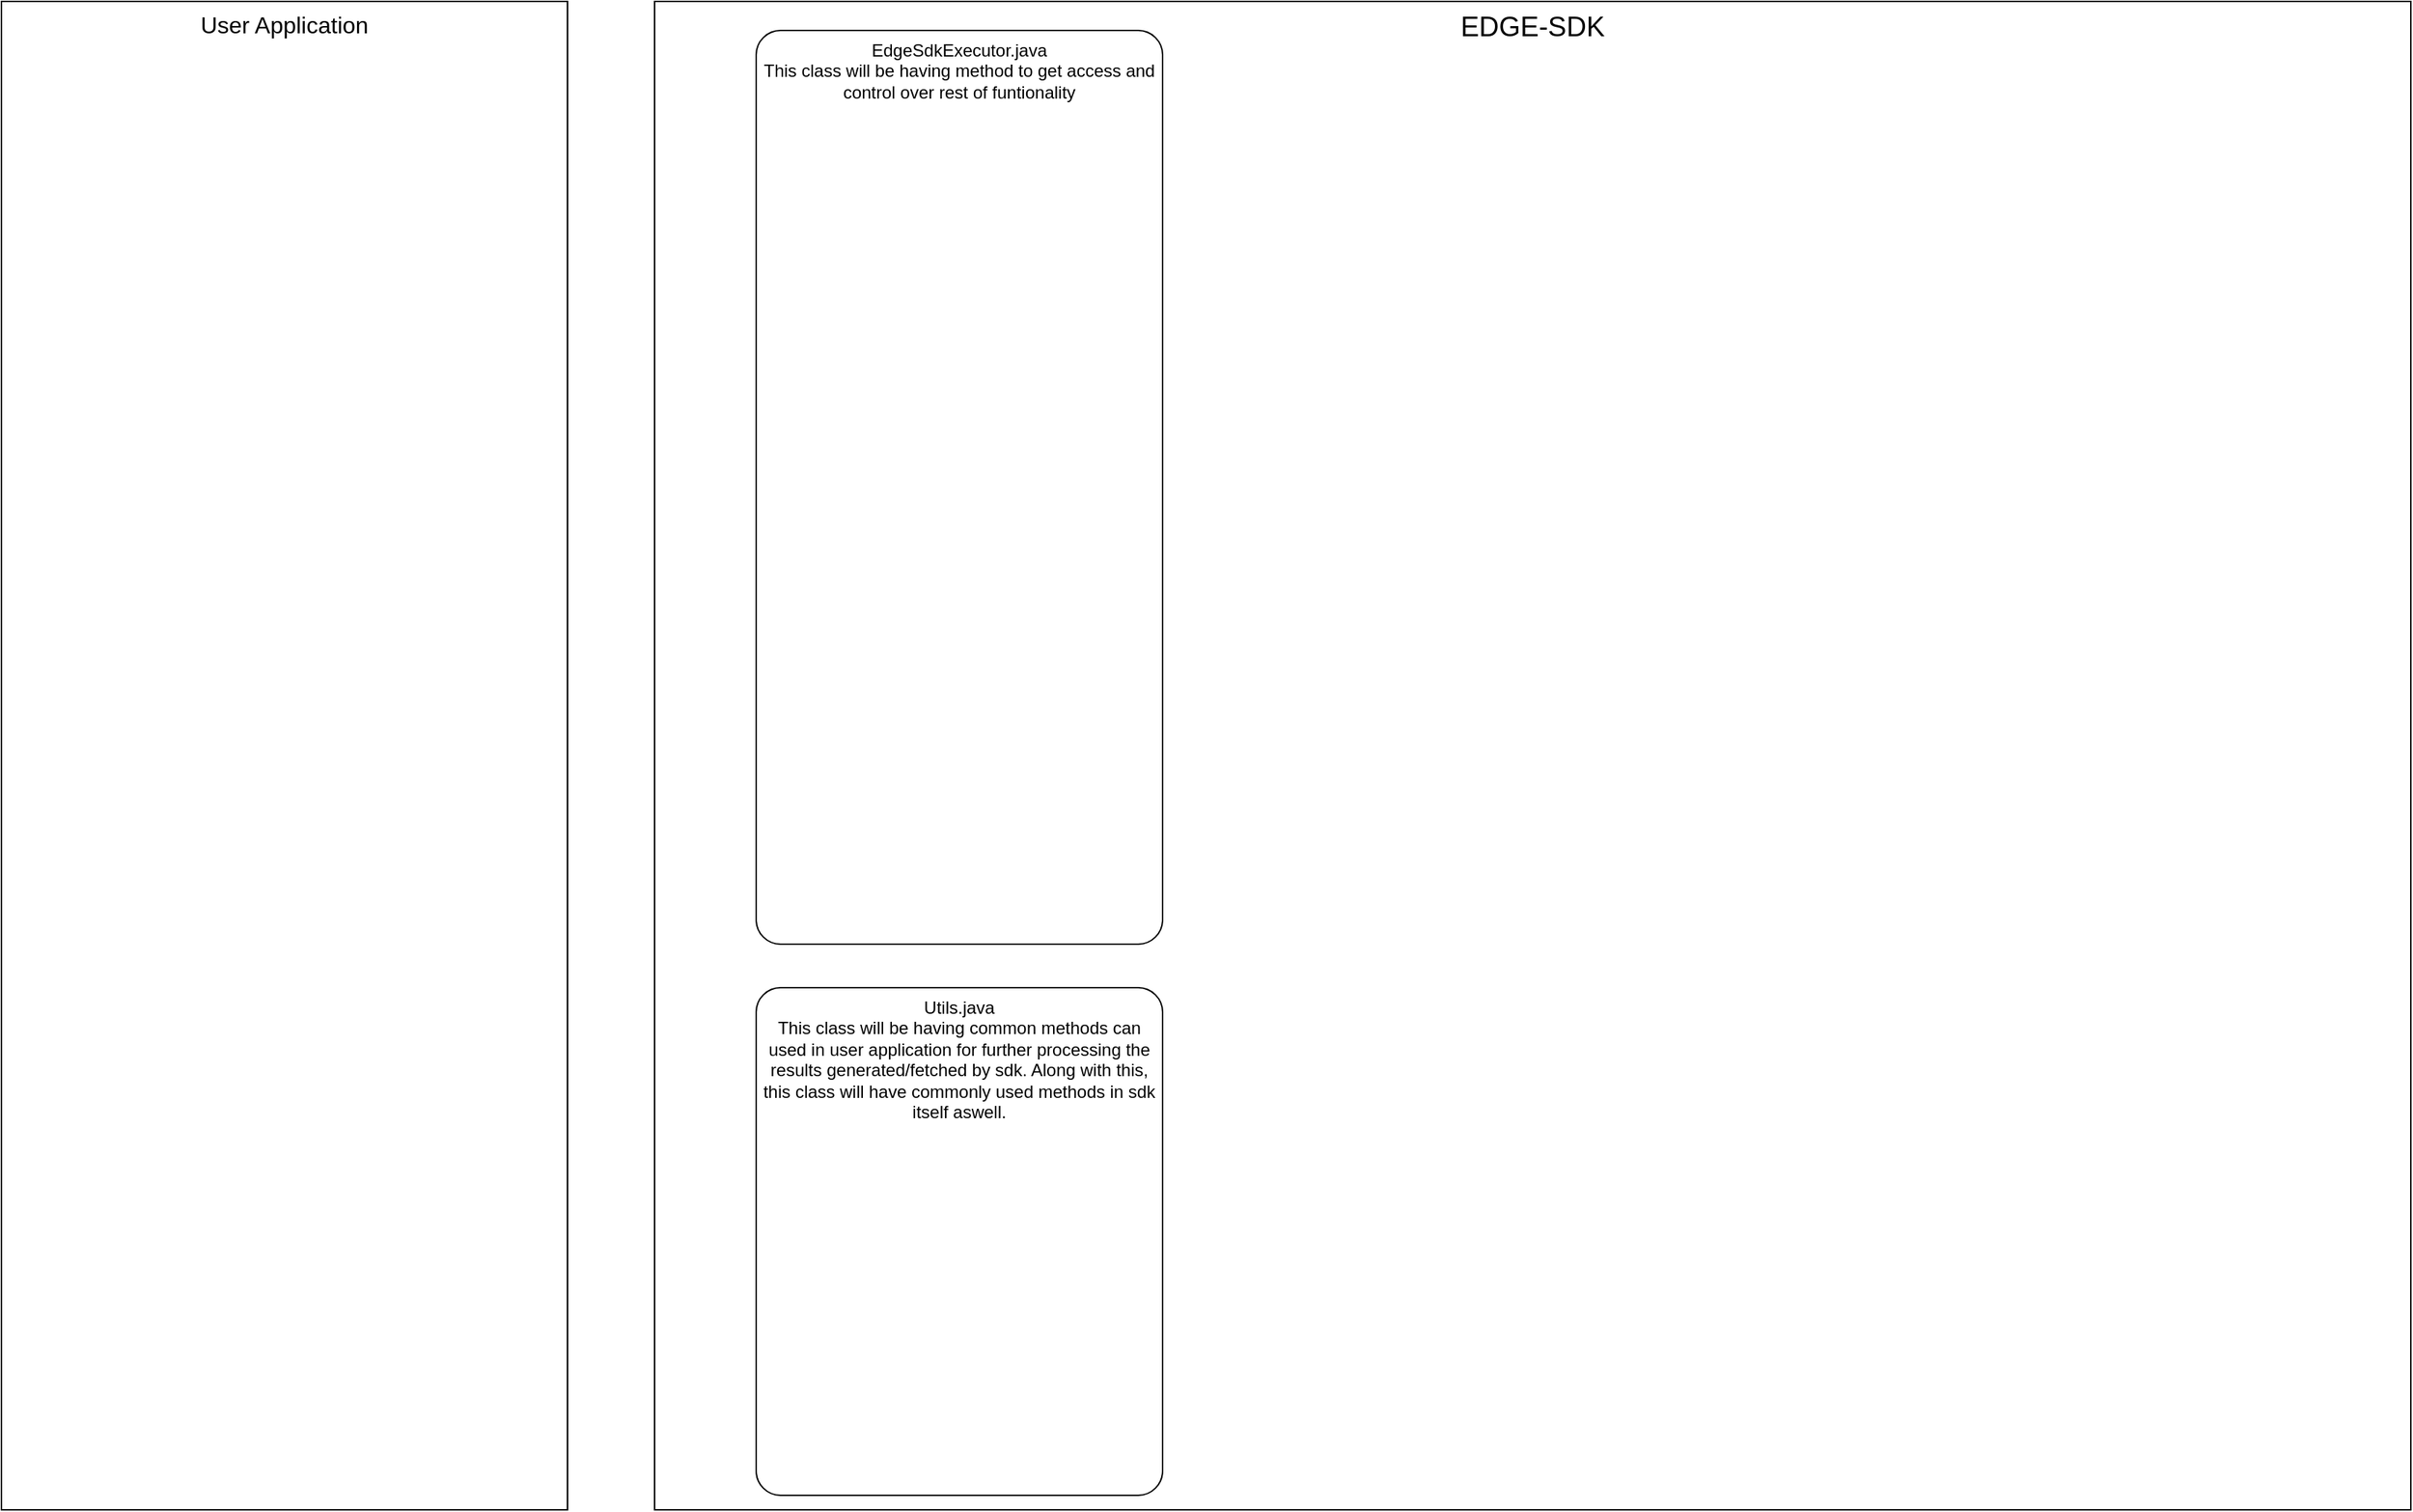 <mxfile version="20.8.17" type="github">
  <diagram name="Version 1" id="uJ5T49X4l4e8T_G_bcFu">
    <mxGraphModel dx="2220" dy="1164" grid="1" gridSize="10" guides="1" tooltips="1" connect="1" arrows="1" fold="1" page="1" pageScale="1" pageWidth="850" pageHeight="1100" math="0" shadow="0">
      <root>
        <mxCell id="0" />
        <mxCell id="1" parent="0" />
        <mxCell id="RxoBQDrdCHjQokq0wDvw-3" value="&lt;font style=&quot;font-size: 19px;&quot;&gt;EDGE-SDK&lt;/font&gt;" style="rounded=0;whiteSpace=wrap;html=1;fillColor=none;verticalAlign=top;" vertex="1" parent="1">
          <mxGeometry x="460" y="40" width="1210" height="1040" as="geometry" />
        </mxCell>
        <mxCell id="RxoBQDrdCHjQokq0wDvw-1" value="EdgeSdkExecutor.java&lt;br&gt;This class will be having method to get access and control over rest of funtionality" style="rounded=1;whiteSpace=wrap;html=1;arcSize=6;verticalAlign=top;" vertex="1" parent="1">
          <mxGeometry x="530" y="60" width="280" height="630" as="geometry" />
        </mxCell>
        <mxCell id="RxoBQDrdCHjQokq0wDvw-6" value="&lt;font style=&quot;font-size: 16px;&quot;&gt;User Application&lt;/font&gt;" style="rounded=0;whiteSpace=wrap;html=1;fillColor=none;verticalAlign=top;" vertex="1" parent="1">
          <mxGeometry x="10" y="40" width="390" height="1040" as="geometry" />
        </mxCell>
        <mxCell id="RxoBQDrdCHjQokq0wDvw-10" value="Utils.java&lt;br&gt;This class will be having common methods can used in user application for further processing the results generated/fetched by sdk. Along with this, this class will have commonly used methods in sdk itself aswell." style="rounded=1;whiteSpace=wrap;html=1;arcSize=6;verticalAlign=top;" vertex="1" parent="1">
          <mxGeometry x="530" y="720" width="280" height="350" as="geometry" />
        </mxCell>
      </root>
    </mxGraphModel>
  </diagram>
</mxfile>

